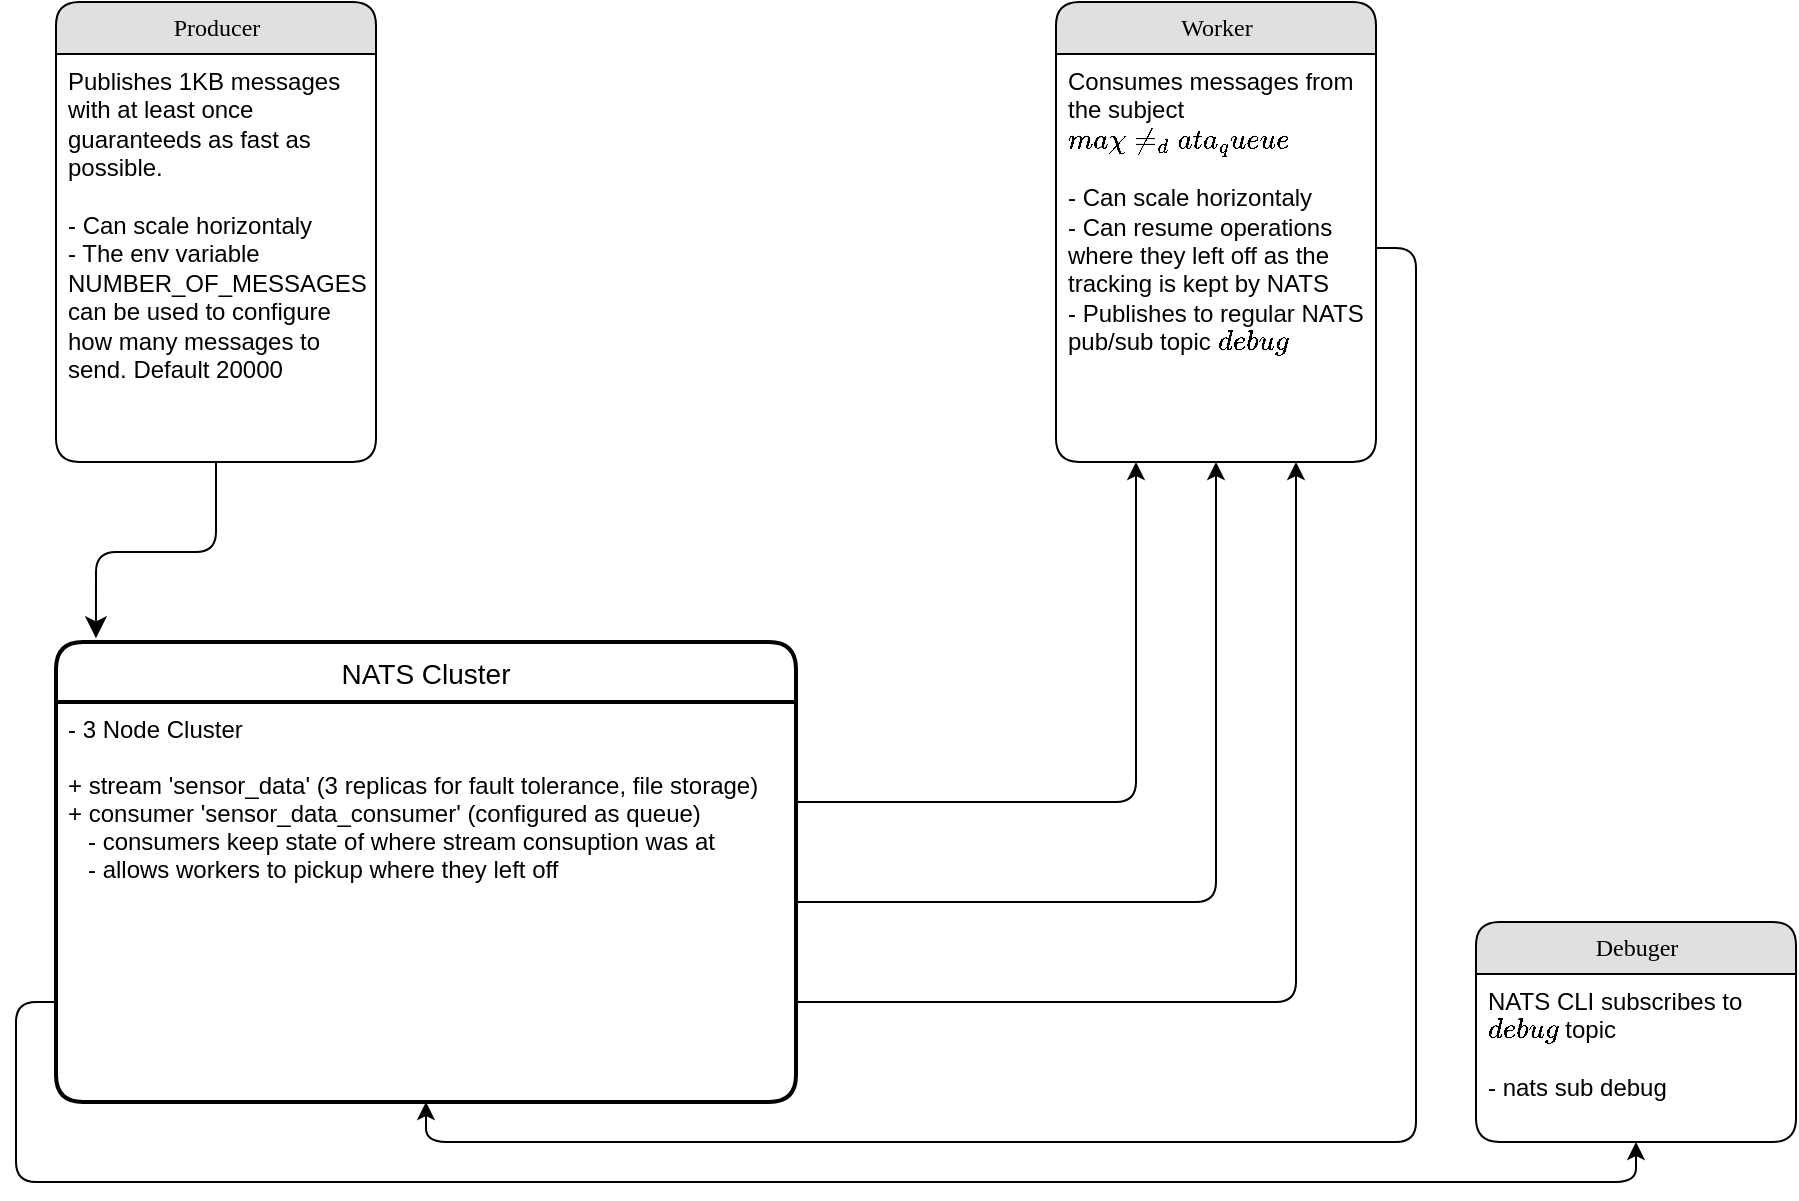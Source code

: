 <mxfile version="20.2.8" type="device"><diagram name="Page-1" id="5d7acffa-a066-3a61-03fe-96351882024d"><mxGraphModel dx="2062" dy="1238" grid="1" gridSize="10" guides="1" tooltips="1" connect="1" arrows="1" fold="1" page="1" pageScale="1" pageWidth="1100" pageHeight="850" background="#ffffff" math="0" shadow="0"><root><mxCell id="0"/><mxCell id="1" parent="0"/><mxCell id="21ea969265ad0168-6" value="Producer" style="swimlane;html=1;fontStyle=0;childLayout=stackLayout;horizontal=1;startSize=26;fillColor=#e0e0e0;horizontalStack=0;resizeParent=1;resizeLast=0;collapsible=1;marginBottom=0;swimlaneFillColor=#ffffff;align=center;rounded=1;shadow=0;comic=0;labelBackgroundColor=none;strokeWidth=1;fontFamily=Verdana;fontSize=12" parent="1" vertex="1"><mxGeometry x="70" y="40" width="160" height="230" as="geometry"><mxRectangle x="160" y="74" width="80" height="30" as="alternateBounds"/></mxGeometry></mxCell><mxCell id="21ea969265ad0168-7" value="Publishes 1KB messages with at least once guaranteeds as fast as possible.&lt;br&gt;&lt;br&gt;- Can scale horizontaly&lt;br&gt;- The env variable NUMBER_OF_MESSAGES can be used to configure how many messages to send. Default 20000" style="text;html=1;strokeColor=none;fillColor=none;spacingLeft=4;spacingRight=4;whiteSpace=wrap;overflow=hidden;rotatable=0;points=[[0,0.5],[1,0.5]];portConstraint=eastwest;" parent="21ea969265ad0168-6" vertex="1"><mxGeometry y="26" width="160" height="204" as="geometry"/></mxCell><mxCell id="21ea969265ad0168-36" style="edgeStyle=orthogonalEdgeStyle;html=1;labelBackgroundColor=none;startFill=0;startSize=8;endFill=1;endSize=8;fontFamily=Verdana;fontSize=12;entryX=0.054;entryY=-0.008;entryDx=0;entryDy=0;entryPerimeter=0;" parent="1" source="21ea969265ad0168-6" target="OBIGqZrGdOgjHKE77Mto-15" edge="1"><mxGeometry relative="1" as="geometry"><mxPoint x="92.5" y="350" as="targetPoint"/></mxGeometry></mxCell><mxCell id="OBIGqZrGdOgjHKE77Mto-15" value="NATS Cluster" style="swimlane;childLayout=stackLayout;horizontal=1;startSize=30;horizontalStack=0;rounded=1;fontSize=14;fontStyle=0;strokeWidth=2;resizeParent=0;resizeLast=1;shadow=0;dashed=0;align=center;" parent="1" vertex="1"><mxGeometry x="70" y="360" width="370" height="230" as="geometry"/></mxCell><mxCell id="OBIGqZrGdOgjHKE77Mto-16" value="- 3 Node Cluster&#10;&#10;+ stream 'sensor_data' (3 replicas for fault tolerance, file storage)&#10;+ consumer 'sensor_data_consumer' (configured as queue)&#10;   - consumers keep state of where stream consuption was at&#10;   - allows workers to pickup where they left off" style="align=left;strokeColor=none;fillColor=none;spacingLeft=4;fontSize=12;verticalAlign=top;resizable=0;rotatable=0;part=1;" parent="OBIGqZrGdOgjHKE77Mto-15" vertex="1"><mxGeometry y="30" width="370" height="200" as="geometry"/></mxCell><mxCell id="OBIGqZrGdOgjHKE77Mto-17" value="Worker" style="swimlane;html=1;fontStyle=0;childLayout=stackLayout;horizontal=1;startSize=26;fillColor=#e0e0e0;horizontalStack=0;resizeParent=1;resizeLast=0;collapsible=1;marginBottom=0;swimlaneFillColor=#ffffff;align=center;rounded=1;shadow=0;comic=0;labelBackgroundColor=none;strokeWidth=1;fontFamily=Verdana;fontSize=12" parent="1" vertex="1"><mxGeometry x="570" y="40" width="160" height="230" as="geometry"><mxRectangle x="160" y="74" width="80" height="30" as="alternateBounds"/></mxGeometry></mxCell><mxCell id="OBIGqZrGdOgjHKE77Mto-18" value="Consumes messages from the subject `machine_data_queue`&lt;br&gt;&lt;br&gt;- Can scale horizontaly&lt;br&gt;- Can resume operations where they left off as the tracking is kept by NATS&lt;br&gt;- Publishes to regular NATS pub/sub topic `debug`" style="text;html=1;strokeColor=none;fillColor=none;spacingLeft=4;spacingRight=4;whiteSpace=wrap;overflow=hidden;rotatable=0;points=[[0,0.5],[1,0.5]];portConstraint=eastwest;" parent="OBIGqZrGdOgjHKE77Mto-17" vertex="1"><mxGeometry y="26" width="160" height="194" as="geometry"/></mxCell><mxCell id="OBIGqZrGdOgjHKE77Mto-19" style="edgeStyle=orthogonalEdgeStyle;rounded=1;orthogonalLoop=1;jettySize=auto;html=1;exitX=1;exitY=0.5;exitDx=0;exitDy=0;entryX=0.5;entryY=1;entryDx=0;entryDy=0;" parent="1" source="OBIGqZrGdOgjHKE77Mto-16" target="OBIGqZrGdOgjHKE77Mto-17" edge="1"><mxGeometry relative="1" as="geometry"/></mxCell><mxCell id="OBIGqZrGdOgjHKE77Mto-20" style="edgeStyle=orthogonalEdgeStyle;orthogonalLoop=1;jettySize=auto;html=1;exitX=1;exitY=0.25;exitDx=0;exitDy=0;entryX=0.25;entryY=1;entryDx=0;entryDy=0;rounded=1;" parent="1" source="OBIGqZrGdOgjHKE77Mto-16" target="OBIGqZrGdOgjHKE77Mto-17" edge="1"><mxGeometry relative="1" as="geometry"/></mxCell><mxCell id="OBIGqZrGdOgjHKE77Mto-21" style="edgeStyle=orthogonalEdgeStyle;rounded=1;orthogonalLoop=1;jettySize=auto;html=1;exitX=1;exitY=0.75;exitDx=0;exitDy=0;entryX=0.75;entryY=1;entryDx=0;entryDy=0;" parent="1" source="OBIGqZrGdOgjHKE77Mto-16" target="OBIGqZrGdOgjHKE77Mto-17" edge="1"><mxGeometry relative="1" as="geometry"/></mxCell><mxCell id="ripGOqGdmIg32kXrRaOT-2" style="edgeStyle=orthogonalEdgeStyle;rounded=1;orthogonalLoop=1;jettySize=auto;html=1;exitX=1;exitY=0.5;exitDx=0;exitDy=0;entryX=0.5;entryY=1;entryDx=0;entryDy=0;" edge="1" parent="1" source="OBIGqZrGdOgjHKE77Mto-18" target="OBIGqZrGdOgjHKE77Mto-16"><mxGeometry relative="1" as="geometry"/></mxCell><mxCell id="ripGOqGdmIg32kXrRaOT-5" style="edgeStyle=orthogonalEdgeStyle;rounded=1;orthogonalLoop=1;jettySize=auto;html=1;exitX=0.5;exitY=1;exitDx=0;exitDy=0;entryX=0;entryY=0.75;entryDx=0;entryDy=0;startArrow=classic;startFill=1;endArrow=none;endFill=0;shadow=0;" edge="1" parent="1" source="ripGOqGdmIg32kXrRaOT-3" target="OBIGqZrGdOgjHKE77Mto-16"><mxGeometry relative="1" as="geometry"/></mxCell><mxCell id="ripGOqGdmIg32kXrRaOT-3" value="Debuger" style="swimlane;html=1;fontStyle=0;childLayout=stackLayout;horizontal=1;startSize=26;fillColor=#e0e0e0;horizontalStack=0;resizeParent=1;resizeLast=0;collapsible=1;marginBottom=0;swimlaneFillColor=#ffffff;align=center;rounded=1;shadow=0;comic=0;labelBackgroundColor=none;strokeWidth=1;fontFamily=Verdana;fontSize=12" vertex="1" parent="1"><mxGeometry x="780" y="500" width="160" height="110" as="geometry"><mxRectangle x="160" y="74" width="80" height="30" as="alternateBounds"/></mxGeometry></mxCell><mxCell id="ripGOqGdmIg32kXrRaOT-4" value="NATS CLI subscribes to `debug` topic&lt;br&gt;&lt;br&gt;- nats sub debug" style="text;html=1;strokeColor=none;fillColor=none;spacingLeft=4;spacingRight=4;whiteSpace=wrap;overflow=hidden;rotatable=0;points=[[0,0.5],[1,0.5]];portConstraint=eastwest;" vertex="1" parent="ripGOqGdmIg32kXrRaOT-3"><mxGeometry y="26" width="160" height="64" as="geometry"/></mxCell></root></mxGraphModel></diagram></mxfile>